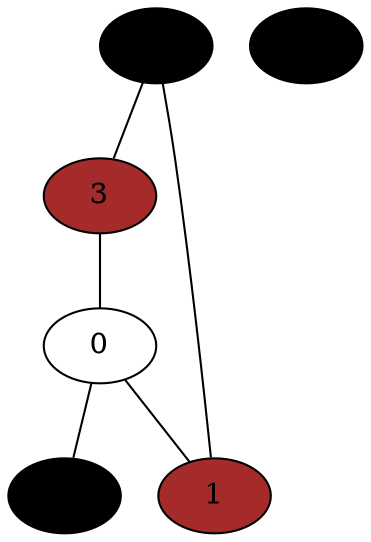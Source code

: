 graph dothi
{
	2 [fillcolor=black, style=filled];
	1 [fillcolor=brown, style=filled];
	3 [fillcolor=brown, style=filled];
	4 [fillcolor=black, style=filled];
	5 [fillcolor=black, style=filled];
	0 -- 1;
	1 -- 2;
	2 -- 3;
	3 -- 0;
	0 -- 4;
}
